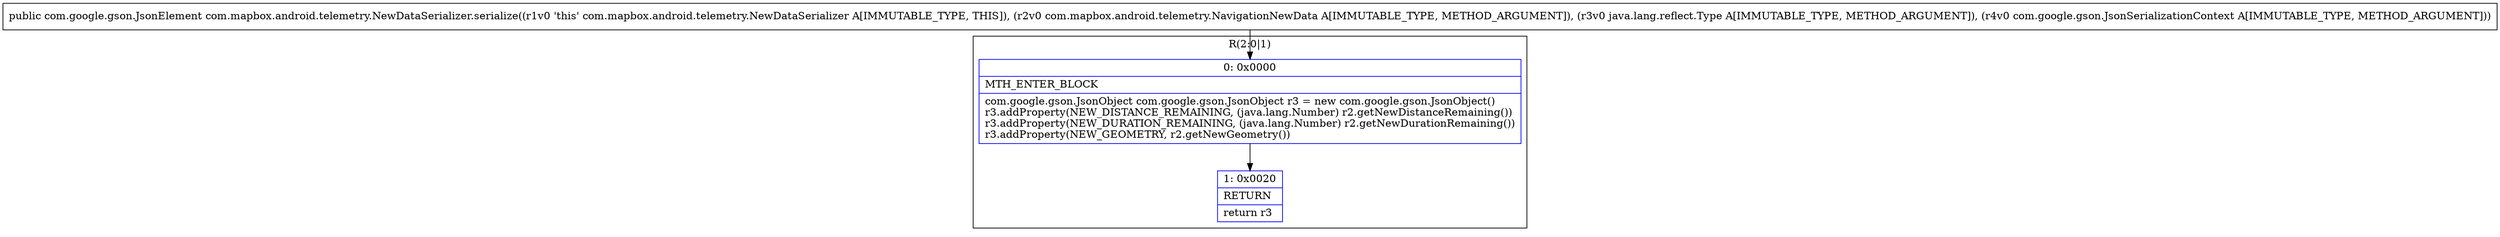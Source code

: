 digraph "CFG forcom.mapbox.android.telemetry.NewDataSerializer.serialize(Lcom\/mapbox\/android\/telemetry\/NavigationNewData;Ljava\/lang\/reflect\/Type;Lcom\/google\/gson\/JsonSerializationContext;)Lcom\/google\/gson\/JsonElement;" {
subgraph cluster_Region_344294005 {
label = "R(2:0|1)";
node [shape=record,color=blue];
Node_0 [shape=record,label="{0\:\ 0x0000|MTH_ENTER_BLOCK\l|com.google.gson.JsonObject com.google.gson.JsonObject r3 = new com.google.gson.JsonObject()\lr3.addProperty(NEW_DISTANCE_REMAINING, (java.lang.Number) r2.getNewDistanceRemaining())\lr3.addProperty(NEW_DURATION_REMAINING, (java.lang.Number) r2.getNewDurationRemaining())\lr3.addProperty(NEW_GEOMETRY, r2.getNewGeometry())\l}"];
Node_1 [shape=record,label="{1\:\ 0x0020|RETURN\l|return r3\l}"];
}
MethodNode[shape=record,label="{public com.google.gson.JsonElement com.mapbox.android.telemetry.NewDataSerializer.serialize((r1v0 'this' com.mapbox.android.telemetry.NewDataSerializer A[IMMUTABLE_TYPE, THIS]), (r2v0 com.mapbox.android.telemetry.NavigationNewData A[IMMUTABLE_TYPE, METHOD_ARGUMENT]), (r3v0 java.lang.reflect.Type A[IMMUTABLE_TYPE, METHOD_ARGUMENT]), (r4v0 com.google.gson.JsonSerializationContext A[IMMUTABLE_TYPE, METHOD_ARGUMENT])) }"];
MethodNode -> Node_0;
Node_0 -> Node_1;
}

